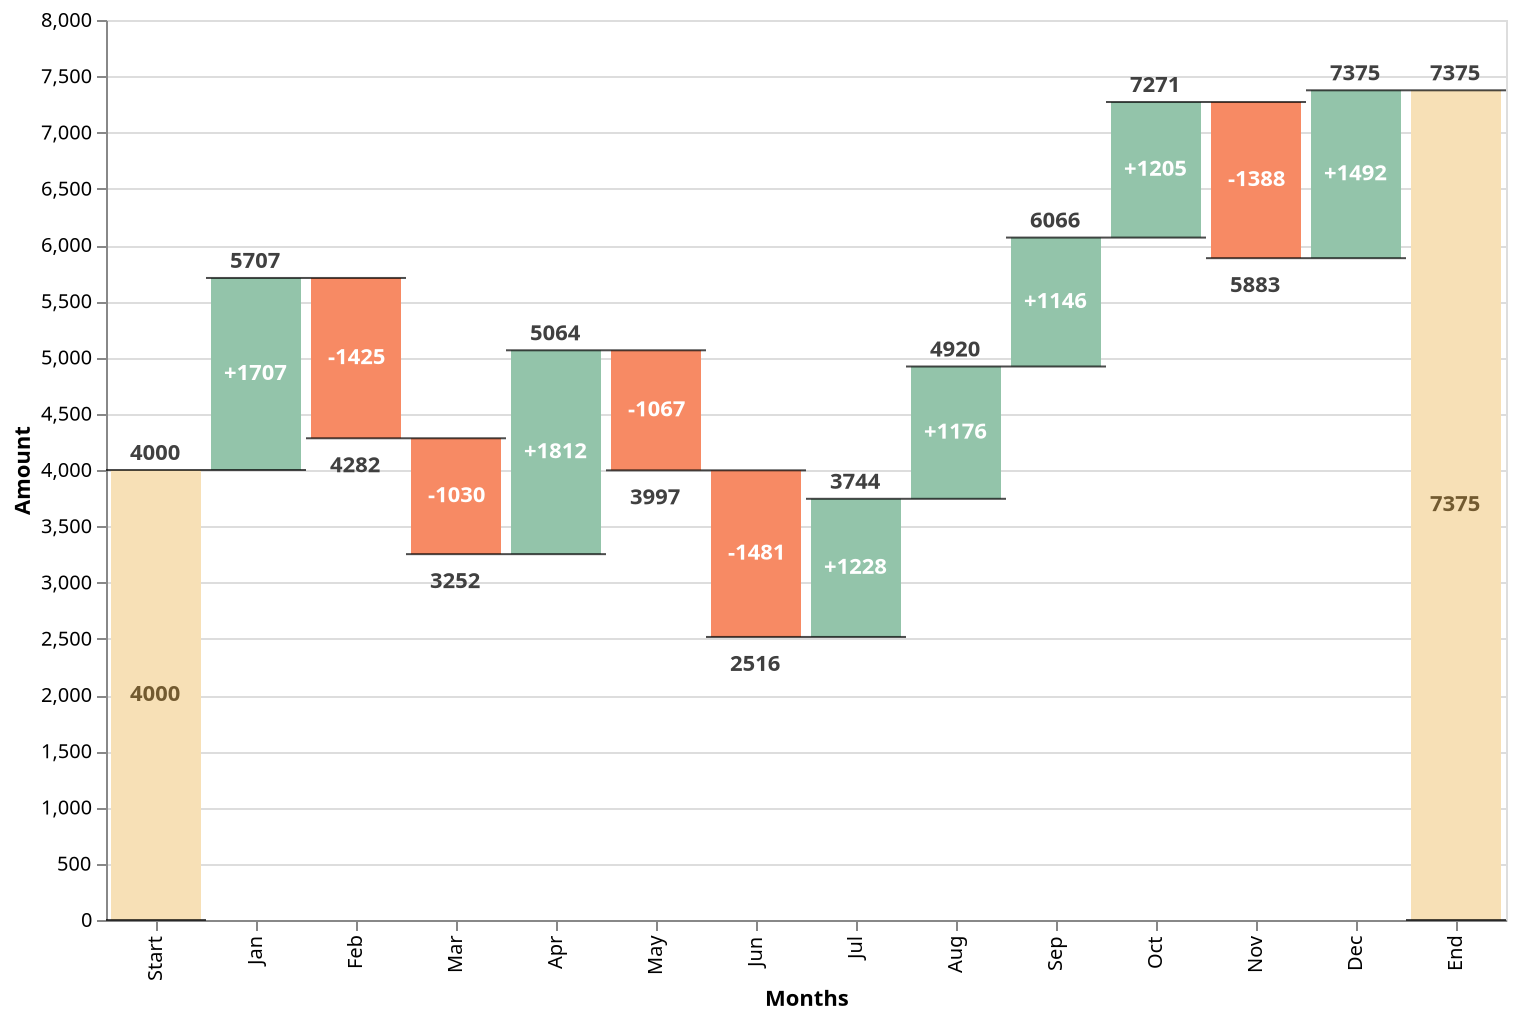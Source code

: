 {
  "$schema": "https://vega.github.io/schema/vega-lite/v2.json",
  "data": {
    "values": [
      {
        "label": "Start",
        "amount": 4000
      },
      {
        "label": "Jan",
        "amount": 1707
      },
      {
        "label": "Feb",
        "amount": -1425
      },
      {
        "label": "Mar",
        "amount": -1030
      },
      {
        "label": "Apr",
        "amount": 1812
      },
      {
        "label": "May",
        "amount": -1067
      },
      {
        "label": "Jun",
        "amount": -1481
      },
      {
        "label": "Jul",
        "amount": 1228
      },
      {
        "label": "Aug",
        "amount": 1176
      },
      {
        "label": "Sep",
        "amount": 1146
      },
      {
        "label": "Oct",
        "amount": 1205
      },
      {
        "label": "Nov",
        "amount": -1388
      },
      {
        "label": "Dec",
        "amount": 1492
      },
      {
        "label": "End",
        "amount": 0
      }
    ]
  },
  "width": 700,
  "height": 450,
  "transform": [
    {
      "window": [
        {
          "op": "sum",
          "field": "amount",
          "as": "sum"
        }
      ]
    },
    {
      "calculate": "datum.label === 'End' ? 0 : datum.sum - datum.amount",
      "as": "previous_amount"
    },
    {
      "calculate": "datum.label === 'End' ? datum.sum : datum.amount",
      "as": "amount"
    },
    {
      "calculate": "(datum.label !== 'End' && datum.label !== 'Start' && datum.amount > 0 ? '+' : '') + datum.amount",
      "as": "text_amount"
    },
    {
      "calculate": "(datum.sum + datum.previous_amount) / 2",
      "as": "center"
    },
    {
      "calculate": "datum.amount < 0 ? datum.sum : ''",
      "as": "sum_dec"
    },
    {
      "calculate": "datum.amount > 0 ? datum.sum : ''",
      "as": "sum_inc"
    }
  ],
  "layer": [
    {
      "mark": "bar",
      "encoding": {
        "x": {
          "field": "label",
          "type": "ordinal",
          "sort": null,
          "title": "Months"
        },
        "y": {
          "field": "previous_amount",
          "type": "quantitative",
          "title": "Amount"
        },
        "y2": {
          "field": "sum",
          "type": "quantitative"
        },
        "color": {
          "condition": [
            {
              "test": "datum.label === 'Start' || datum.label === 'End'",
              "value": "#f7e0b6"
            },
            {
              "test": "datum.amount < 0",
              "value": "#f78a64"
            }
          ],
          "value": "#93c4aa"
        }
      }
    },
    {
      "mark": {
        "type": "tick",
        "color": "black",
        "size": 50
      },
      "encoding": {
        "x": {
          "field": "label",
          "type": "ordinal",
          "sort": null,
          "title": "Months"
        },
        "y": {
          "field": "previous_amount",
          "type": "quantitative"
        }
      }
    },
    {
      "mark": {
        "type": "tick",
        "color": "black",
        "size": 50
      },
      "encoding": {
        "x": {
          "field": "label",
          "type": "ordinal",
          "sort": null,
          "title": "Months"
        },
        "y": {
          "field": "sum",
          "type": "quantitative"
        }
      }
    },
    {
      "mark": {
        "type": "text",
        "dy": -8,
        "fontWeight": "bold",
        "color": "#404040"
      },
      "encoding": {
        "x": {
          "field": "label",
          "type": "ordinal",
          "sort": null,
          "title": "Months"
        },
        "y": {
          "field": "sum_inc",
          "type": "quantitative"
        },
        "text": {
          "field": "sum_inc",
          "type": "nominal"
        }
      }
    },
    {
      "mark": {
        "type": "text",
        "dy": 8,
        "baseline": "top",
        "fontWeight": "bold",
        "color": "#404040"
      },
      "encoding": {
        "x": {
          "field": "label",
          "type": "ordinal",
          "sort": null,
          "title": "Months"
        },
        "y": {
          "field": "sum_dec",
          "type": "quantitative"
        },
        "text": {
          "field": "sum_dec",
          "type": "nominal"
        }
      }
    },
    {
      "mark": {
        "type": "text",
        "fontWeight": "bold",
        "baseline": "middle"
      },
      "encoding": {
        "x": {
          "field": "label",
          "type": "ordinal",
          "sort": null,
          "title": "Months"
        },
        "y": {
          "field": "center",
          "type": "quantitative"
        },
        "text": {
          "field": "text_amount",
          "type": "nominal"
        },
        "color": {
          "condition": [
            {
              "test": "datum.label === 'Start' || datum.label === 'End'",
              "value": "#725a30"
            }
          ],
          "value": "white"
        }
      }
    }
  ]
}